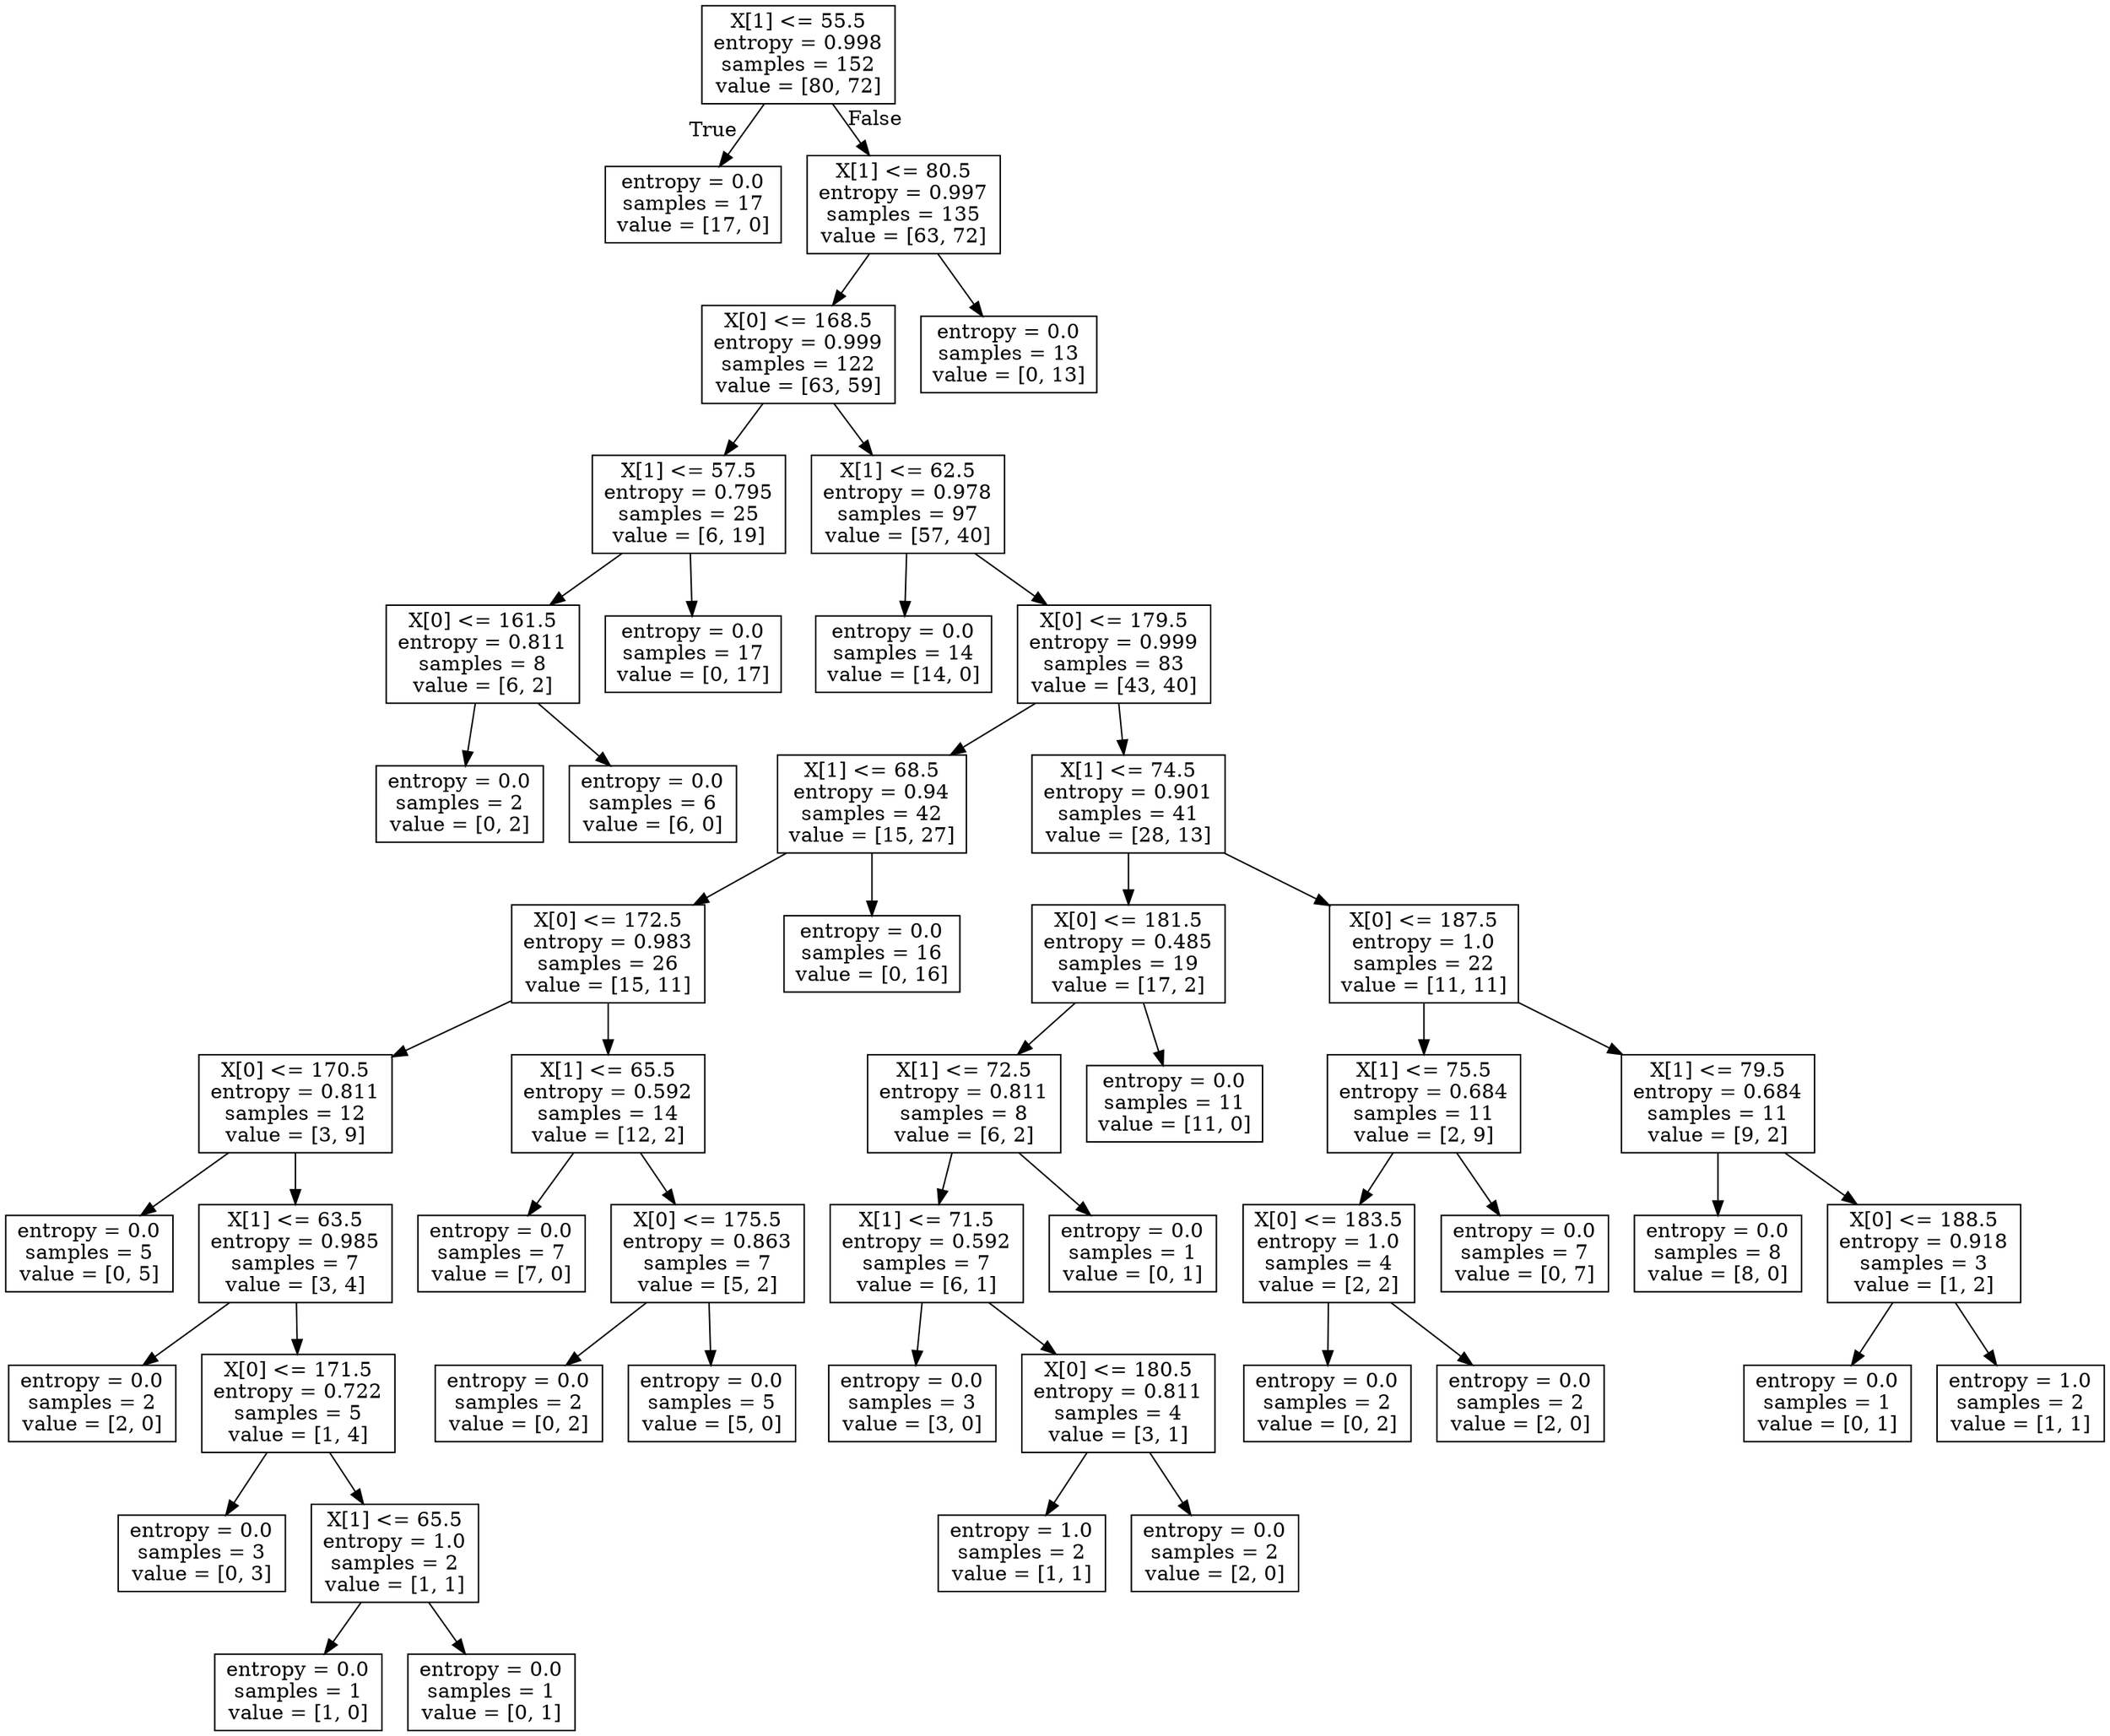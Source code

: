 digraph Tree {
node [shape=box] ;
0 [label="X[1] <= 55.5\nentropy = 0.998\nsamples = 152\nvalue = [80, 72]"] ;
1 [label="entropy = 0.0\nsamples = 17\nvalue = [17, 0]"] ;
0 -> 1 [labeldistance=2.5, labelangle=45, headlabel="True"] ;
2 [label="X[1] <= 80.5\nentropy = 0.997\nsamples = 135\nvalue = [63, 72]"] ;
0 -> 2 [labeldistance=2.5, labelangle=-45, headlabel="False"] ;
3 [label="X[0] <= 168.5\nentropy = 0.999\nsamples = 122\nvalue = [63, 59]"] ;
2 -> 3 ;
4 [label="X[1] <= 57.5\nentropy = 0.795\nsamples = 25\nvalue = [6, 19]"] ;
3 -> 4 ;
5 [label="X[0] <= 161.5\nentropy = 0.811\nsamples = 8\nvalue = [6, 2]"] ;
4 -> 5 ;
6 [label="entropy = 0.0\nsamples = 2\nvalue = [0, 2]"] ;
5 -> 6 ;
7 [label="entropy = 0.0\nsamples = 6\nvalue = [6, 0]"] ;
5 -> 7 ;
8 [label="entropy = 0.0\nsamples = 17\nvalue = [0, 17]"] ;
4 -> 8 ;
9 [label="X[1] <= 62.5\nentropy = 0.978\nsamples = 97\nvalue = [57, 40]"] ;
3 -> 9 ;
10 [label="entropy = 0.0\nsamples = 14\nvalue = [14, 0]"] ;
9 -> 10 ;
11 [label="X[0] <= 179.5\nentropy = 0.999\nsamples = 83\nvalue = [43, 40]"] ;
9 -> 11 ;
12 [label="X[1] <= 68.5\nentropy = 0.94\nsamples = 42\nvalue = [15, 27]"] ;
11 -> 12 ;
13 [label="X[0] <= 172.5\nentropy = 0.983\nsamples = 26\nvalue = [15, 11]"] ;
12 -> 13 ;
14 [label="X[0] <= 170.5\nentropy = 0.811\nsamples = 12\nvalue = [3, 9]"] ;
13 -> 14 ;
15 [label="entropy = 0.0\nsamples = 5\nvalue = [0, 5]"] ;
14 -> 15 ;
16 [label="X[1] <= 63.5\nentropy = 0.985\nsamples = 7\nvalue = [3, 4]"] ;
14 -> 16 ;
17 [label="entropy = 0.0\nsamples = 2\nvalue = [2, 0]"] ;
16 -> 17 ;
18 [label="X[0] <= 171.5\nentropy = 0.722\nsamples = 5\nvalue = [1, 4]"] ;
16 -> 18 ;
19 [label="entropy = 0.0\nsamples = 3\nvalue = [0, 3]"] ;
18 -> 19 ;
20 [label="X[1] <= 65.5\nentropy = 1.0\nsamples = 2\nvalue = [1, 1]"] ;
18 -> 20 ;
21 [label="entropy = 0.0\nsamples = 1\nvalue = [1, 0]"] ;
20 -> 21 ;
22 [label="entropy = 0.0\nsamples = 1\nvalue = [0, 1]"] ;
20 -> 22 ;
23 [label="X[1] <= 65.5\nentropy = 0.592\nsamples = 14\nvalue = [12, 2]"] ;
13 -> 23 ;
24 [label="entropy = 0.0\nsamples = 7\nvalue = [7, 0]"] ;
23 -> 24 ;
25 [label="X[0] <= 175.5\nentropy = 0.863\nsamples = 7\nvalue = [5, 2]"] ;
23 -> 25 ;
26 [label="entropy = 0.0\nsamples = 2\nvalue = [0, 2]"] ;
25 -> 26 ;
27 [label="entropy = 0.0\nsamples = 5\nvalue = [5, 0]"] ;
25 -> 27 ;
28 [label="entropy = 0.0\nsamples = 16\nvalue = [0, 16]"] ;
12 -> 28 ;
29 [label="X[1] <= 74.5\nentropy = 0.901\nsamples = 41\nvalue = [28, 13]"] ;
11 -> 29 ;
30 [label="X[0] <= 181.5\nentropy = 0.485\nsamples = 19\nvalue = [17, 2]"] ;
29 -> 30 ;
31 [label="X[1] <= 72.5\nentropy = 0.811\nsamples = 8\nvalue = [6, 2]"] ;
30 -> 31 ;
32 [label="X[1] <= 71.5\nentropy = 0.592\nsamples = 7\nvalue = [6, 1]"] ;
31 -> 32 ;
33 [label="entropy = 0.0\nsamples = 3\nvalue = [3, 0]"] ;
32 -> 33 ;
34 [label="X[0] <= 180.5\nentropy = 0.811\nsamples = 4\nvalue = [3, 1]"] ;
32 -> 34 ;
35 [label="entropy = 1.0\nsamples = 2\nvalue = [1, 1]"] ;
34 -> 35 ;
36 [label="entropy = 0.0\nsamples = 2\nvalue = [2, 0]"] ;
34 -> 36 ;
37 [label="entropy = 0.0\nsamples = 1\nvalue = [0, 1]"] ;
31 -> 37 ;
38 [label="entropy = 0.0\nsamples = 11\nvalue = [11, 0]"] ;
30 -> 38 ;
39 [label="X[0] <= 187.5\nentropy = 1.0\nsamples = 22\nvalue = [11, 11]"] ;
29 -> 39 ;
40 [label="X[1] <= 75.5\nentropy = 0.684\nsamples = 11\nvalue = [2, 9]"] ;
39 -> 40 ;
41 [label="X[0] <= 183.5\nentropy = 1.0\nsamples = 4\nvalue = [2, 2]"] ;
40 -> 41 ;
42 [label="entropy = 0.0\nsamples = 2\nvalue = [0, 2]"] ;
41 -> 42 ;
43 [label="entropy = 0.0\nsamples = 2\nvalue = [2, 0]"] ;
41 -> 43 ;
44 [label="entropy = 0.0\nsamples = 7\nvalue = [0, 7]"] ;
40 -> 44 ;
45 [label="X[1] <= 79.5\nentropy = 0.684\nsamples = 11\nvalue = [9, 2]"] ;
39 -> 45 ;
46 [label="entropy = 0.0\nsamples = 8\nvalue = [8, 0]"] ;
45 -> 46 ;
47 [label="X[0] <= 188.5\nentropy = 0.918\nsamples = 3\nvalue = [1, 2]"] ;
45 -> 47 ;
48 [label="entropy = 0.0\nsamples = 1\nvalue = [0, 1]"] ;
47 -> 48 ;
49 [label="entropy = 1.0\nsamples = 2\nvalue = [1, 1]"] ;
47 -> 49 ;
50 [label="entropy = 0.0\nsamples = 13\nvalue = [0, 13]"] ;
2 -> 50 ;
}